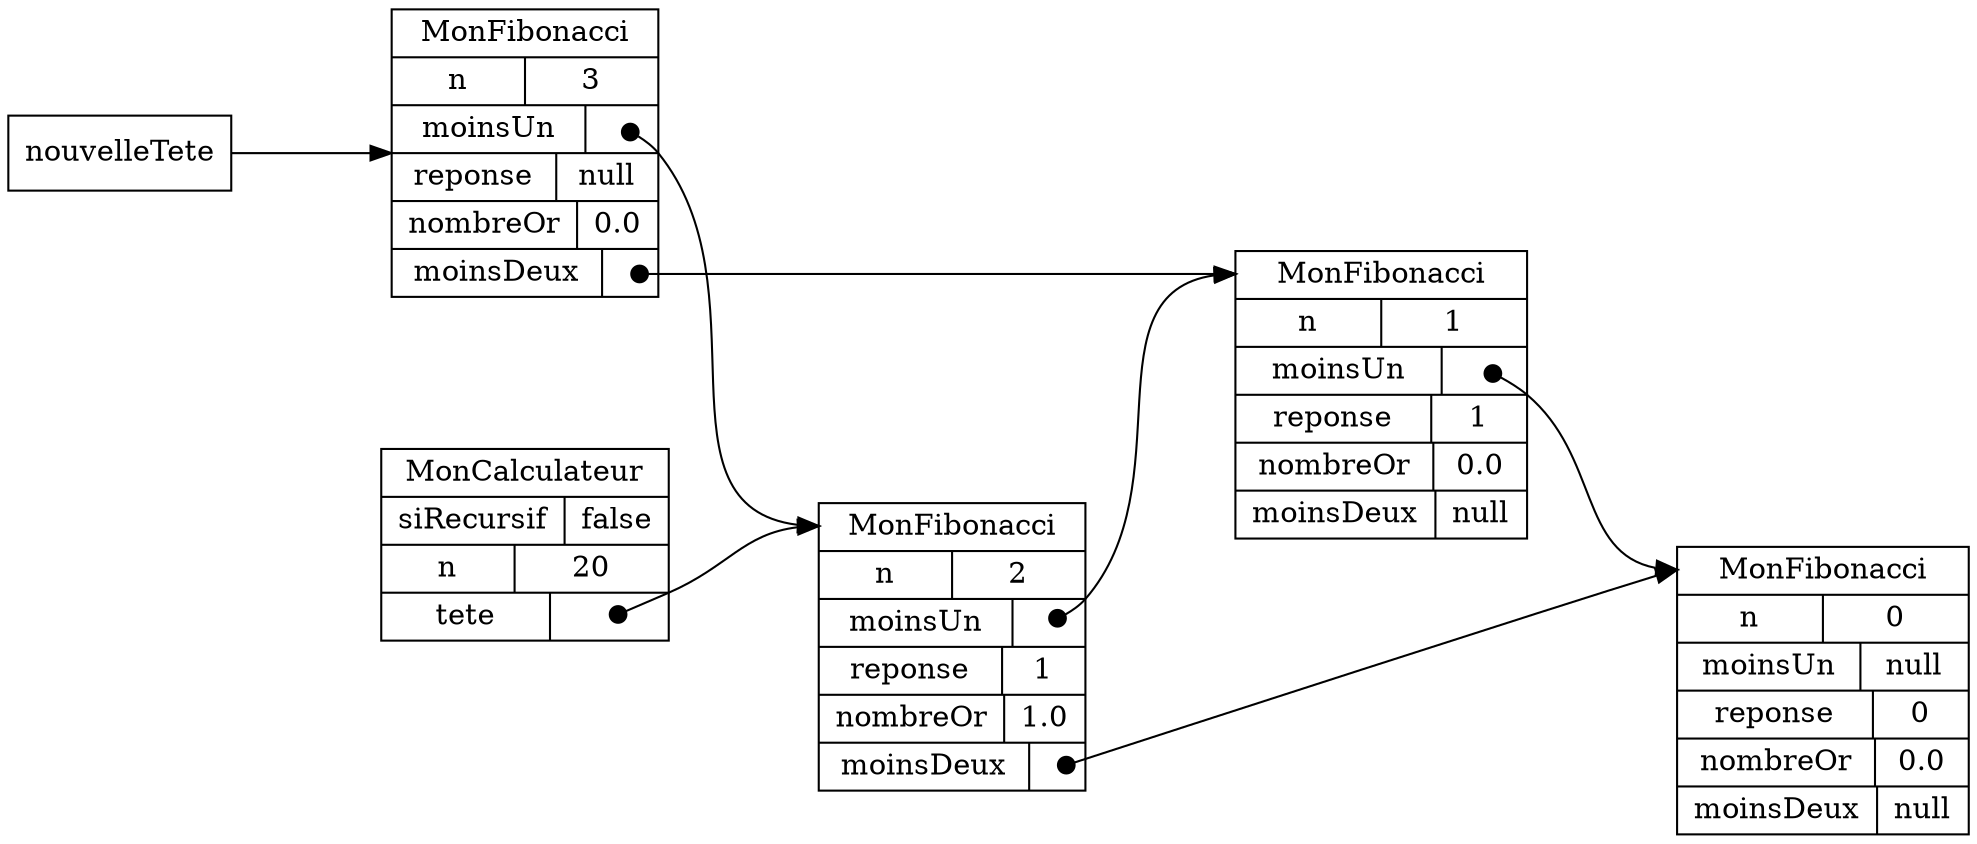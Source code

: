 digraph "MonCalculateur" {
graph ["rankdir"="LR","compound"="true","ranksep"="1.0","nodesep"="1.0"]
"nouvelleTete" ["label"="nouvelleTete","style"="filled","fillcolor"="white","shape"="box"]

"MonFibonacci3" ["label"="<_C>MonFibonacci|{n|3}|{moinsUn|<moinsUn_moinsUn>}|{reponse|null}|{nombreOr|0.0}|{moinsDeux|<moinsDeux_moinsDeux>}","style"="filled","fillcolor"="white","shape"="record"]

"/" ["label"="<_C>MonCalculateur|{siRecursif|false}|{n|20}|{tete|<tete_tete>}","style"="filled","fillcolor"="white","shape"="record"]
"/tete" ["label"="<_C>MonFibonacci|{n|2}|{moinsUn|<moinsUn_moinsUn>}|{reponse|1}|{nombreOr|1.0}|{moinsDeux|<moinsDeux_moinsDeux>}","style"="filled","fillcolor"="white","shape"="record"]
"/tete/moinsUn" ["label"="<_C>MonFibonacci|{n|1}|{moinsUn|<moinsUn_moinsUn>}|{reponse|1}|{nombreOr|0.0}|{moinsDeux|null}","style"="filled","fillcolor"="white","shape"="record"]
"/tete/moinsDeux" ["label"="<_C>MonFibonacci|{n|0}|{moinsUn|null}|{reponse|0}|{nombreOr|0.0}|{moinsDeux|null}","style"="filled","fillcolor"="white","shape"="record"]
"/":"tete_tete":c -> "/tete":"_C" ["tailclip"="false","arrowtail"="dot","dir"="both","label"=""]
"/tete":"moinsDeux_moinsDeux":c -> "/tete/moinsDeux":"_C" ["tailclip"="false","arrowtail"="dot","dir"="both","label"=""]
"/tete":"moinsUn_moinsUn":c -> "/tete/moinsUn":"_C" ["tailclip"="false","arrowtail"="dot","dir"="both","label"=""]
"/tete/moinsUn":"moinsUn_moinsUn":c -> "/tete/moinsDeux":"_C" ["tailclip"="false","arrowtail"="dot","dir"="both","label"=""]

"nouvelleTete" -> "MonFibonacci3"
"MonFibonacci3":"moinsUn_moinsUn":c -> "/tete":"_C" ["tailclip"="false","arrowtail"="dot","dir"="both","label"=""]
"MonFibonacci3":"moinsDeux_moinsDeux":c -> "/tete/moinsUn":"_C" ["tailclip"="false","arrowtail"="dot","dir"="both","label"=""]
}
